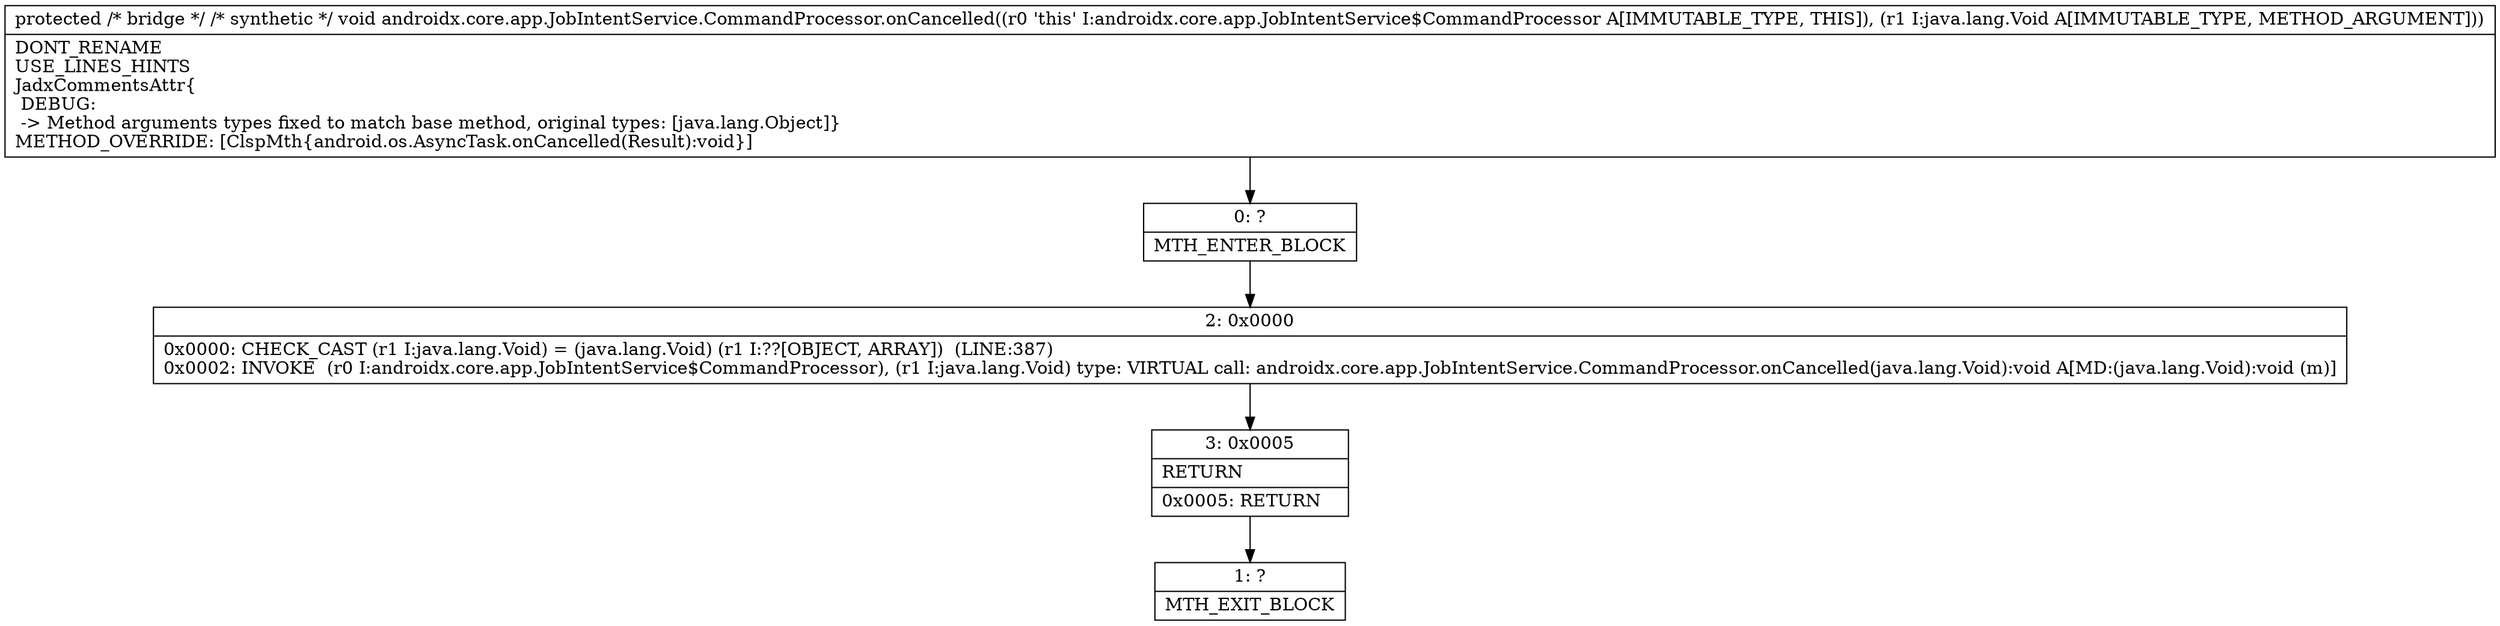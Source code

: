 digraph "CFG forandroidx.core.app.JobIntentService.CommandProcessor.onCancelled(Ljava\/lang\/Object;)V" {
Node_0 [shape=record,label="{0\:\ ?|MTH_ENTER_BLOCK\l}"];
Node_2 [shape=record,label="{2\:\ 0x0000|0x0000: CHECK_CAST (r1 I:java.lang.Void) = (java.lang.Void) (r1 I:??[OBJECT, ARRAY])  (LINE:387)\l0x0002: INVOKE  (r0 I:androidx.core.app.JobIntentService$CommandProcessor), (r1 I:java.lang.Void) type: VIRTUAL call: androidx.core.app.JobIntentService.CommandProcessor.onCancelled(java.lang.Void):void A[MD:(java.lang.Void):void (m)]\l}"];
Node_3 [shape=record,label="{3\:\ 0x0005|RETURN\l|0x0005: RETURN   \l}"];
Node_1 [shape=record,label="{1\:\ ?|MTH_EXIT_BLOCK\l}"];
MethodNode[shape=record,label="{protected \/* bridge *\/ \/* synthetic *\/ void androidx.core.app.JobIntentService.CommandProcessor.onCancelled((r0 'this' I:androidx.core.app.JobIntentService$CommandProcessor A[IMMUTABLE_TYPE, THIS]), (r1 I:java.lang.Void A[IMMUTABLE_TYPE, METHOD_ARGUMENT]))  | DONT_RENAME\lUSE_LINES_HINTS\lJadxCommentsAttr\{\l DEBUG: \l \-\> Method arguments types fixed to match base method, original types: [java.lang.Object]\}\lMETHOD_OVERRIDE: [ClspMth\{android.os.AsyncTask.onCancelled(Result):void\}]\l}"];
MethodNode -> Node_0;Node_0 -> Node_2;
Node_2 -> Node_3;
Node_3 -> Node_1;
}

